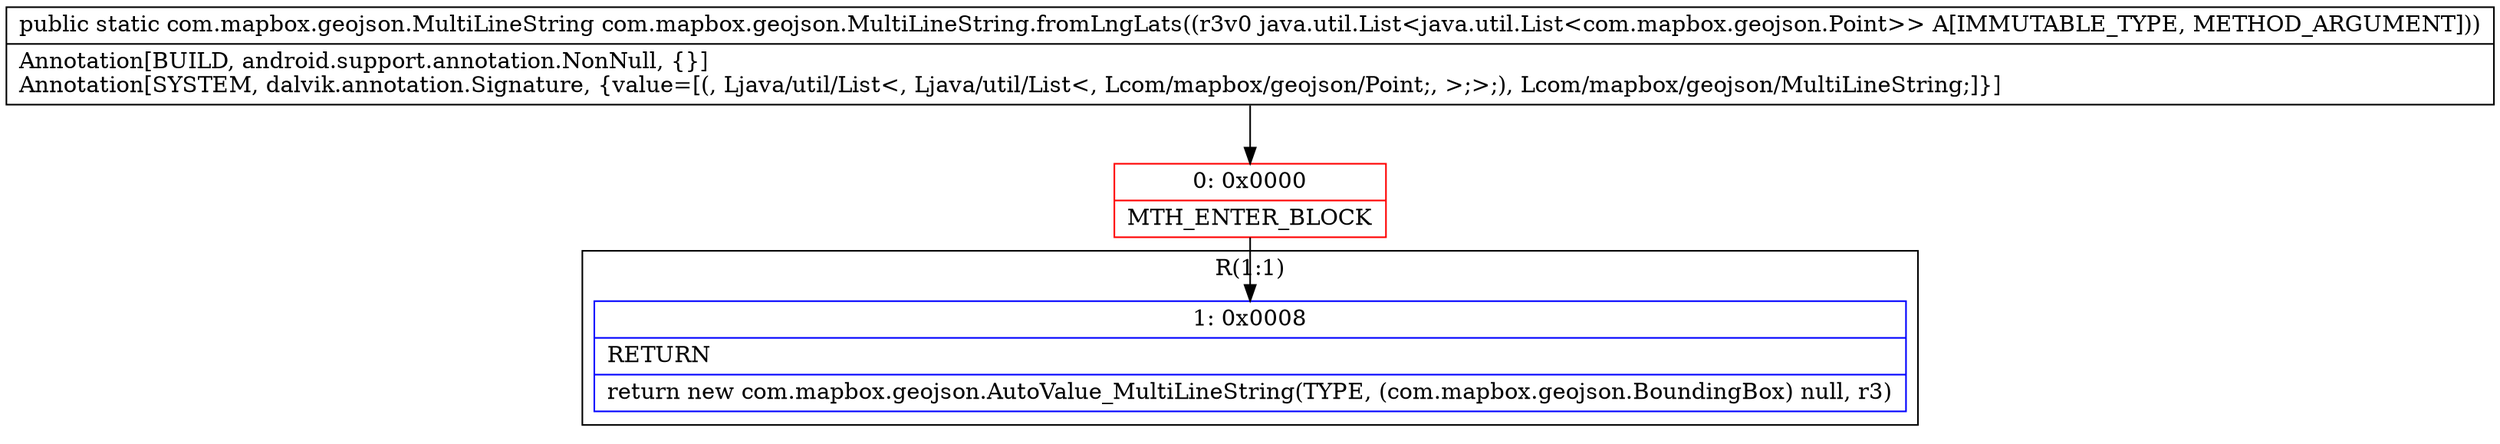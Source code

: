 digraph "CFG forcom.mapbox.geojson.MultiLineString.fromLngLats(Ljava\/util\/List;)Lcom\/mapbox\/geojson\/MultiLineString;" {
subgraph cluster_Region_443335839 {
label = "R(1:1)";
node [shape=record,color=blue];
Node_1 [shape=record,label="{1\:\ 0x0008|RETURN\l|return new com.mapbox.geojson.AutoValue_MultiLineString(TYPE, (com.mapbox.geojson.BoundingBox) null, r3)\l}"];
}
Node_0 [shape=record,color=red,label="{0\:\ 0x0000|MTH_ENTER_BLOCK\l}"];
MethodNode[shape=record,label="{public static com.mapbox.geojson.MultiLineString com.mapbox.geojson.MultiLineString.fromLngLats((r3v0 java.util.List\<java.util.List\<com.mapbox.geojson.Point\>\> A[IMMUTABLE_TYPE, METHOD_ARGUMENT]))  | Annotation[BUILD, android.support.annotation.NonNull, \{\}]\lAnnotation[SYSTEM, dalvik.annotation.Signature, \{value=[(, Ljava\/util\/List\<, Ljava\/util\/List\<, Lcom\/mapbox\/geojson\/Point;, \>;\>;), Lcom\/mapbox\/geojson\/MultiLineString;]\}]\l}"];
MethodNode -> Node_0;
Node_0 -> Node_1;
}

